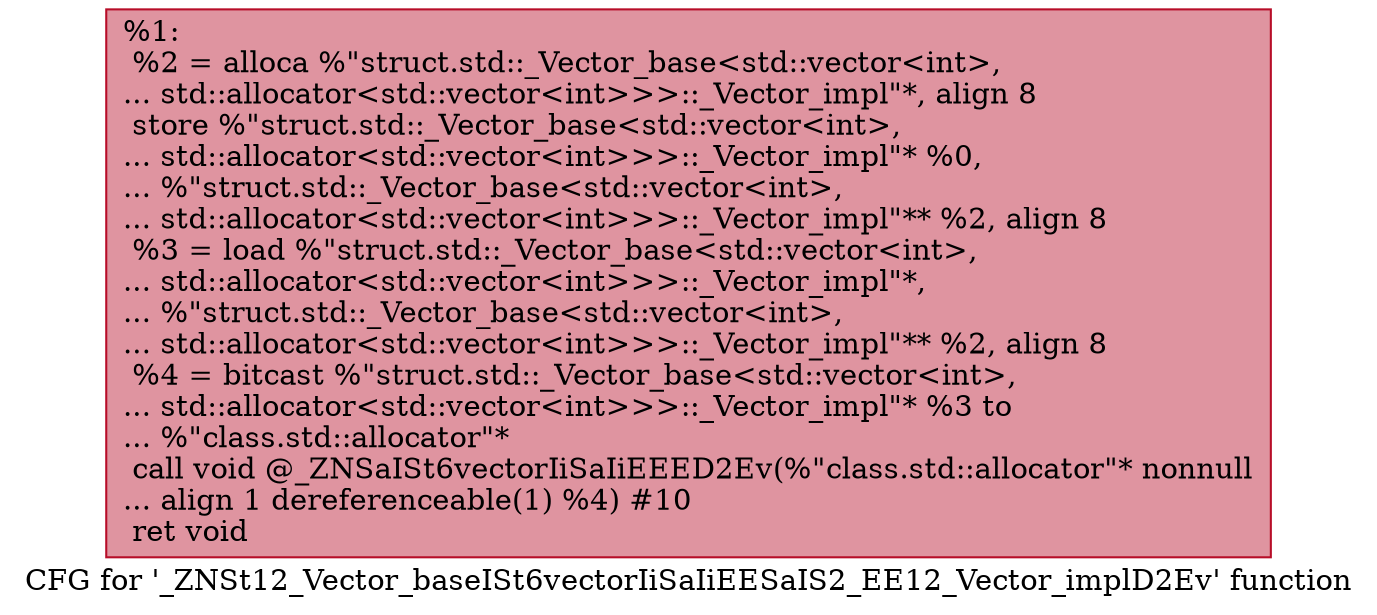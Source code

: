 digraph "CFG for '_ZNSt12_Vector_baseISt6vectorIiSaIiEESaIS2_EE12_Vector_implD2Ev' function" {
	label="CFG for '_ZNSt12_Vector_baseISt6vectorIiSaIiEESaIS2_EE12_Vector_implD2Ev' function";

	Node0x55aa9ab84960 [shape=record,color="#b70d28ff", style=filled, fillcolor="#b70d2870",label="{%1:\l  %2 = alloca %\"struct.std::_Vector_base\<std::vector\<int\>,\l... std::allocator\<std::vector\<int\>\>\>::_Vector_impl\"*, align 8\l  store %\"struct.std::_Vector_base\<std::vector\<int\>,\l... std::allocator\<std::vector\<int\>\>\>::_Vector_impl\"* %0,\l... %\"struct.std::_Vector_base\<std::vector\<int\>,\l... std::allocator\<std::vector\<int\>\>\>::_Vector_impl\"** %2, align 8\l  %3 = load %\"struct.std::_Vector_base\<std::vector\<int\>,\l... std::allocator\<std::vector\<int\>\>\>::_Vector_impl\"*,\l... %\"struct.std::_Vector_base\<std::vector\<int\>,\l... std::allocator\<std::vector\<int\>\>\>::_Vector_impl\"** %2, align 8\l  %4 = bitcast %\"struct.std::_Vector_base\<std::vector\<int\>,\l... std::allocator\<std::vector\<int\>\>\>::_Vector_impl\"* %3 to\l... %\"class.std::allocator\"*\l  call void @_ZNSaISt6vectorIiSaIiEEED2Ev(%\"class.std::allocator\"* nonnull\l... align 1 dereferenceable(1) %4) #10\l  ret void\l}"];
}
